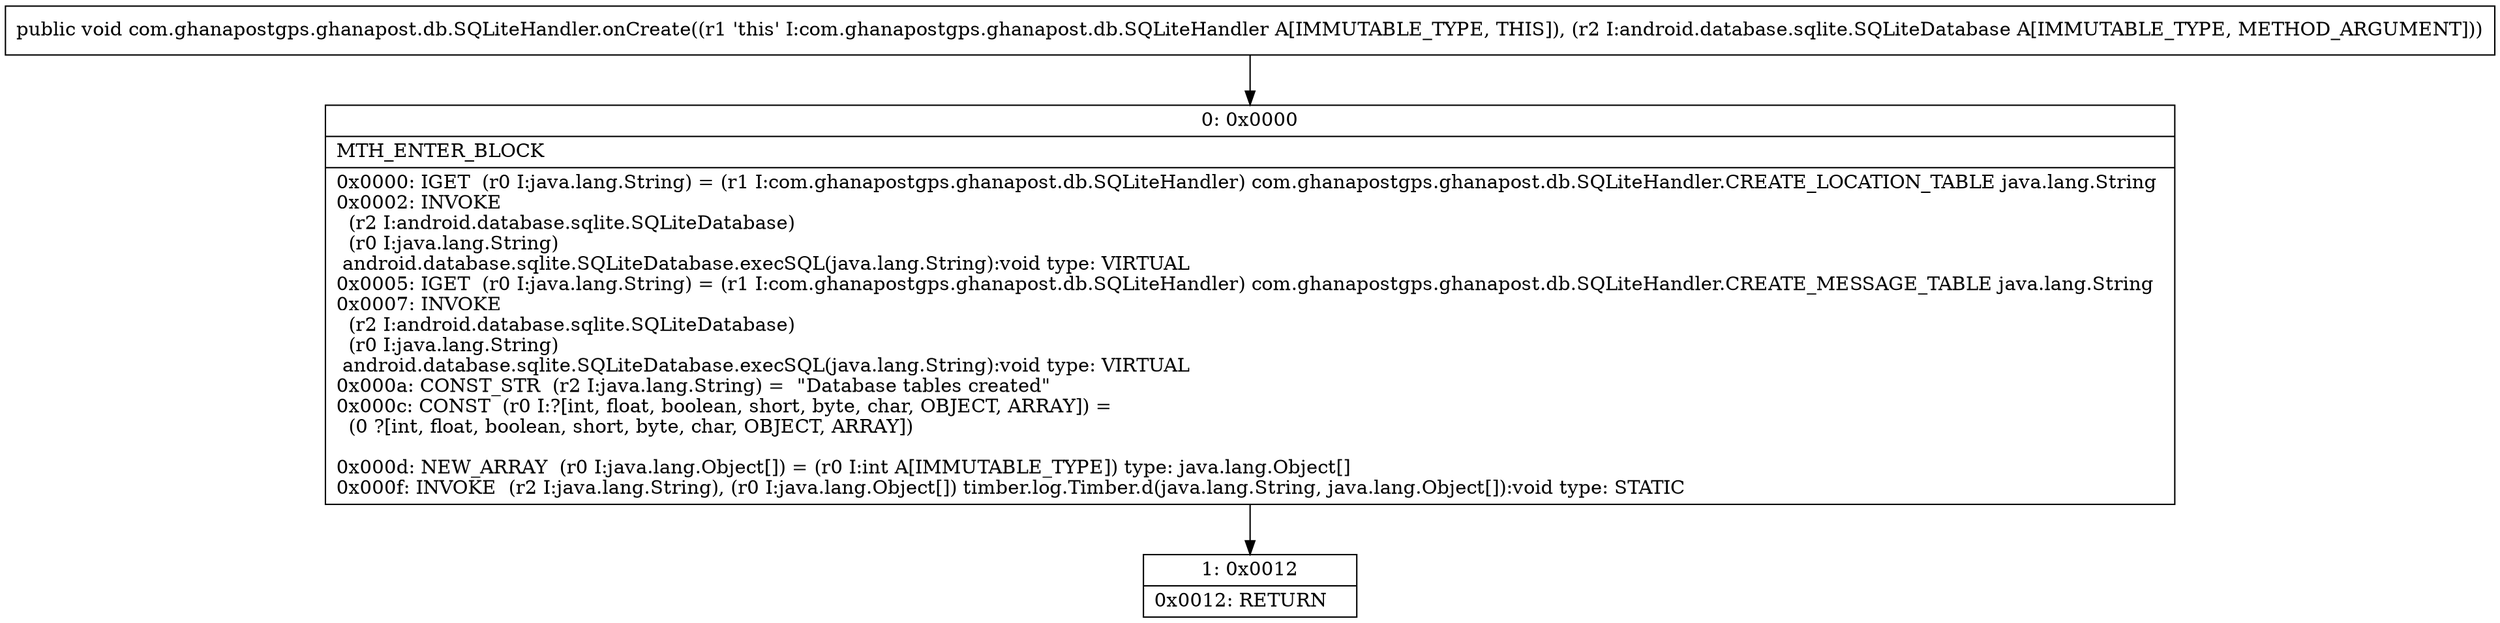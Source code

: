 digraph "CFG forcom.ghanapostgps.ghanapost.db.SQLiteHandler.onCreate(Landroid\/database\/sqlite\/SQLiteDatabase;)V" {
Node_0 [shape=record,label="{0\:\ 0x0000|MTH_ENTER_BLOCK\l|0x0000: IGET  (r0 I:java.lang.String) = (r1 I:com.ghanapostgps.ghanapost.db.SQLiteHandler) com.ghanapostgps.ghanapost.db.SQLiteHandler.CREATE_LOCATION_TABLE java.lang.String \l0x0002: INVOKE  \l  (r2 I:android.database.sqlite.SQLiteDatabase)\l  (r0 I:java.lang.String)\l android.database.sqlite.SQLiteDatabase.execSQL(java.lang.String):void type: VIRTUAL \l0x0005: IGET  (r0 I:java.lang.String) = (r1 I:com.ghanapostgps.ghanapost.db.SQLiteHandler) com.ghanapostgps.ghanapost.db.SQLiteHandler.CREATE_MESSAGE_TABLE java.lang.String \l0x0007: INVOKE  \l  (r2 I:android.database.sqlite.SQLiteDatabase)\l  (r0 I:java.lang.String)\l android.database.sqlite.SQLiteDatabase.execSQL(java.lang.String):void type: VIRTUAL \l0x000a: CONST_STR  (r2 I:java.lang.String) =  \"Database tables created\" \l0x000c: CONST  (r0 I:?[int, float, boolean, short, byte, char, OBJECT, ARRAY]) = \l  (0 ?[int, float, boolean, short, byte, char, OBJECT, ARRAY])\l \l0x000d: NEW_ARRAY  (r0 I:java.lang.Object[]) = (r0 I:int A[IMMUTABLE_TYPE]) type: java.lang.Object[] \l0x000f: INVOKE  (r2 I:java.lang.String), (r0 I:java.lang.Object[]) timber.log.Timber.d(java.lang.String, java.lang.Object[]):void type: STATIC \l}"];
Node_1 [shape=record,label="{1\:\ 0x0012|0x0012: RETURN   \l}"];
MethodNode[shape=record,label="{public void com.ghanapostgps.ghanapost.db.SQLiteHandler.onCreate((r1 'this' I:com.ghanapostgps.ghanapost.db.SQLiteHandler A[IMMUTABLE_TYPE, THIS]), (r2 I:android.database.sqlite.SQLiteDatabase A[IMMUTABLE_TYPE, METHOD_ARGUMENT])) }"];
MethodNode -> Node_0;
Node_0 -> Node_1;
}

